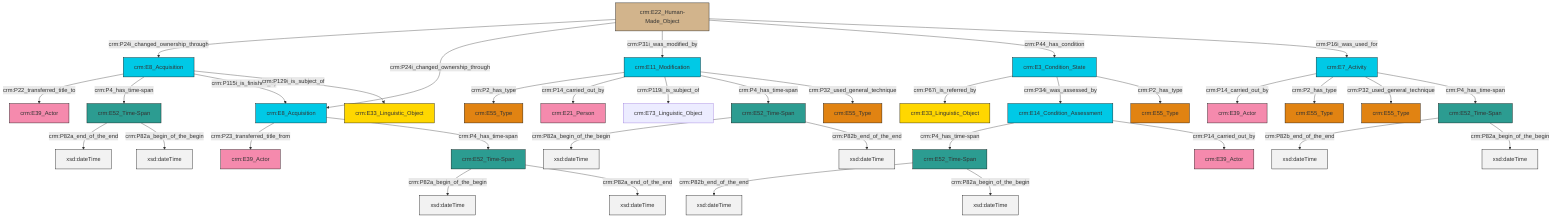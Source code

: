 graph TD
classDef Literal fill:#f2f2f2,stroke:#000000;
classDef CRM_Entity fill:#FFFFFF,stroke:#000000;
classDef Temporal_Entity fill:#00C9E6, stroke:#000000;
classDef Type fill:#E18312, stroke:#000000;
classDef Time-Span fill:#2C9C91, stroke:#000000;
classDef Appellation fill:#FFEB7F, stroke:#000000;
classDef Place fill:#008836, stroke:#000000;
classDef Persistent_Item fill:#B266B2, stroke:#000000;
classDef Conceptual_Object fill:#FFD700, stroke:#000000;
classDef Physical_Thing fill:#D2B48C, stroke:#000000;
classDef Actor fill:#f58aad, stroke:#000000;
classDef PC_Classes fill:#4ce600, stroke:#000000;
classDef Multi fill:#cccccc,stroke:#000000;

0["crm:E3_Condition_State"]:::Temporal_Entity -->|crm:P67i_is_referred_by| 1["crm:E33_Linguistic_Object"]:::Conceptual_Object
5["crm:E52_Time-Span"]:::Time-Span -->|crm:P82a_begin_of_the_begin| 6[xsd:dateTime]:::Literal
2["crm:E11_Modification"]:::Temporal_Entity -->|crm:P2_has_type| 7["crm:E55_Type"]:::Type
10["crm:E52_Time-Span"]:::Time-Span -->|crm:P82a_end_of_the_end| 11[xsd:dateTime]:::Literal
16["crm:E7_Activity"]:::Temporal_Entity -->|crm:P14_carried_out_by| 17["crm:E39_Actor"]:::Actor
16["crm:E7_Activity"]:::Temporal_Entity -->|crm:P2_has_type| 18["crm:E55_Type"]:::Type
21["crm:E52_Time-Span"]:::Time-Span -->|crm:P82b_end_of_the_end| 22[xsd:dateTime]:::Literal
25["crm:E52_Time-Span"]:::Time-Span -->|crm:P82a_begin_of_the_begin| 28[xsd:dateTime]:::Literal
29["crm:E22_Human-Made_Object"]:::Physical_Thing -->|crm:P24i_changed_ownership_through| 8["crm:E8_Acquisition"]:::Temporal_Entity
0["crm:E3_Condition_State"]:::Temporal_Entity -->|crm:P34i_was_assessed_by| 34["crm:E14_Condition_Assessment"]:::Temporal_Entity
25["crm:E52_Time-Span"]:::Time-Span -->|crm:P82b_end_of_the_end| 37[xsd:dateTime]:::Literal
29["crm:E22_Human-Made_Object"]:::Physical_Thing -->|crm:P24i_changed_ownership_through| 23["crm:E8_Acquisition"]:::Temporal_Entity
2["crm:E11_Modification"]:::Temporal_Entity -->|crm:P14_carried_out_by| 32["crm:E21_Person"]:::Actor
29["crm:E22_Human-Made_Object"]:::Physical_Thing -->|crm:P31i_was_modified_by| 2["crm:E11_Modification"]:::Temporal_Entity
8["crm:E8_Acquisition"]:::Temporal_Entity -->|crm:P22_transferred_title_to| 39["crm:E39_Actor"]:::Actor
16["crm:E7_Activity"]:::Temporal_Entity -->|crm:P32_used_general_technique| 44["crm:E55_Type"]:::Type
29["crm:E22_Human-Made_Object"]:::Physical_Thing -->|crm:P44_has_condition| 0["crm:E3_Condition_State"]:::Temporal_Entity
29["crm:E22_Human-Made_Object"]:::Physical_Thing -->|crm:P16i_was_used_for| 16["crm:E7_Activity"]:::Temporal_Entity
10["crm:E52_Time-Span"]:::Time-Span -->|crm:P82a_begin_of_the_begin| 45[xsd:dateTime]:::Literal
5["crm:E52_Time-Span"]:::Time-Span -->|crm:P82a_end_of_the_end| 47[xsd:dateTime]:::Literal
21["crm:E52_Time-Span"]:::Time-Span -->|crm:P82a_begin_of_the_begin| 53[xsd:dateTime]:::Literal
48["crm:E52_Time-Span"]:::Time-Span -->|crm:P82b_end_of_the_end| 54[xsd:dateTime]:::Literal
2["crm:E11_Modification"]:::Temporal_Entity -->|crm:P119i_is_subject_of| 19["crm:E73_Linguistic_Object"]:::Default
48["crm:E52_Time-Span"]:::Time-Span -->|crm:P82a_begin_of_the_begin| 55[xsd:dateTime]:::Literal
23["crm:E8_Acquisition"]:::Temporal_Entity -->|crm:P23_transferred_title_from| 14["crm:E39_Actor"]:::Actor
0["crm:E3_Condition_State"]:::Temporal_Entity -->|crm:P2_has_type| 30["crm:E55_Type"]:::Type
8["crm:E8_Acquisition"]:::Temporal_Entity -->|crm:P4_has_time-span| 10["crm:E52_Time-Span"]:::Time-Span
34["crm:E14_Condition_Assessment"]:::Temporal_Entity -->|crm:P4_has_time-span| 21["crm:E52_Time-Span"]:::Time-Span
16["crm:E7_Activity"]:::Temporal_Entity -->|crm:P4_has_time-span| 48["crm:E52_Time-Span"]:::Time-Span
34["crm:E14_Condition_Assessment"]:::Temporal_Entity -->|crm:P14_carried_out_by| 56["crm:E39_Actor"]:::Actor
2["crm:E11_Modification"]:::Temporal_Entity -->|crm:P4_has_time-span| 25["crm:E52_Time-Span"]:::Time-Span
8["crm:E8_Acquisition"]:::Temporal_Entity -->|crm:P115i_is_finished_by| 23["crm:E8_Acquisition"]:::Temporal_Entity
23["crm:E8_Acquisition"]:::Temporal_Entity -->|crm:P4_has_time-span| 5["crm:E52_Time-Span"]:::Time-Span
2["crm:E11_Modification"]:::Temporal_Entity -->|crm:P32_used_general_technique| 12["crm:E55_Type"]:::Type
8["crm:E8_Acquisition"]:::Temporal_Entity -->|crm:P129i_is_subject_of| 35["crm:E33_Linguistic_Object"]:::Conceptual_Object